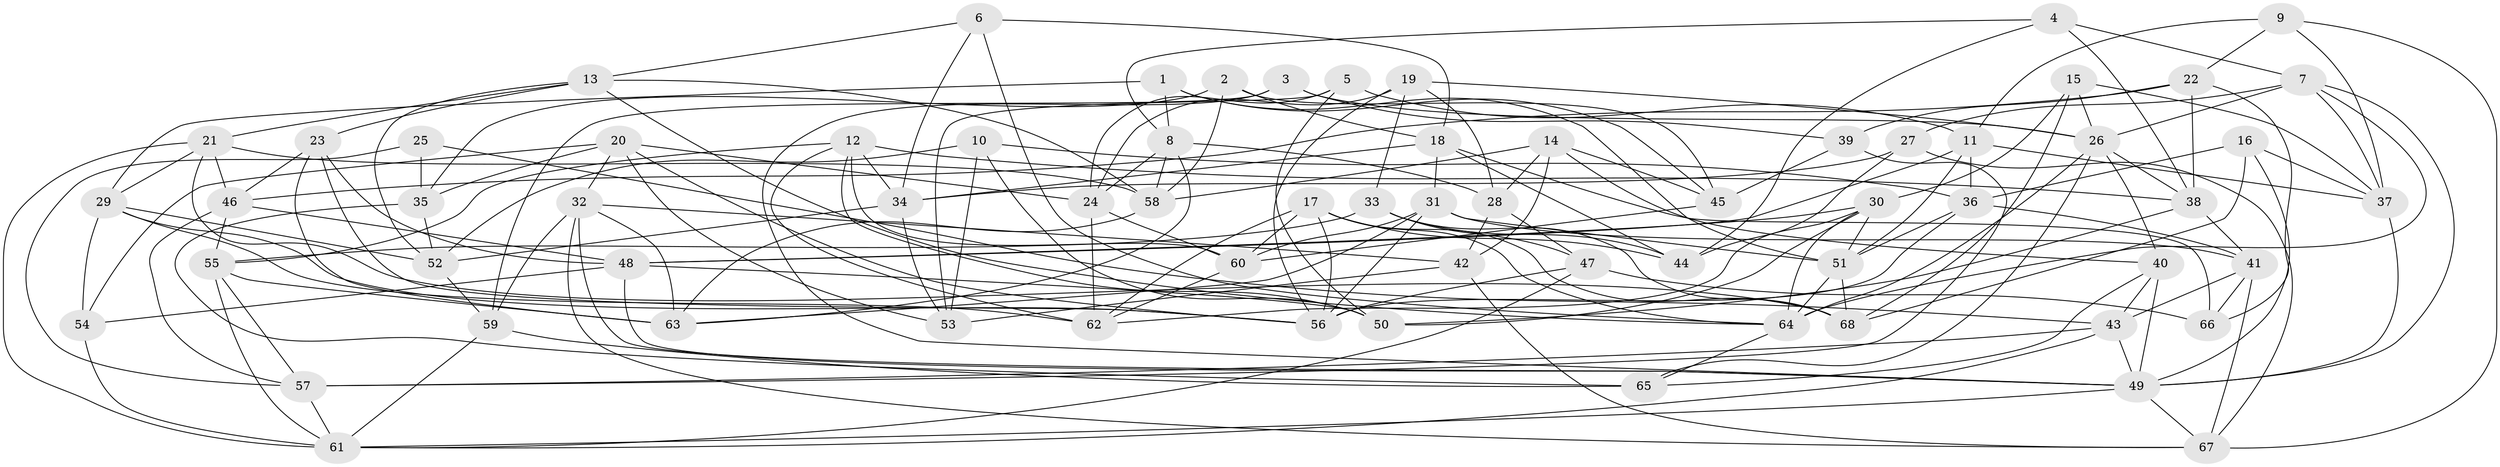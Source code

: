 // original degree distribution, {4: 1.0}
// Generated by graph-tools (version 1.1) at 2025/03/03/09/25 03:03:00]
// undirected, 68 vertices, 188 edges
graph export_dot {
graph [start="1"]
  node [color=gray90,style=filled];
  1;
  2;
  3;
  4;
  5;
  6;
  7;
  8;
  9;
  10;
  11;
  12;
  13;
  14;
  15;
  16;
  17;
  18;
  19;
  20;
  21;
  22;
  23;
  24;
  25;
  26;
  27;
  28;
  29;
  30;
  31;
  32;
  33;
  34;
  35;
  36;
  37;
  38;
  39;
  40;
  41;
  42;
  43;
  44;
  45;
  46;
  47;
  48;
  49;
  50;
  51;
  52;
  53;
  54;
  55;
  56;
  57;
  58;
  59;
  60;
  61;
  62;
  63;
  64;
  65;
  66;
  67;
  68;
  1 -- 8 [weight=1.0];
  1 -- 29 [weight=1.0];
  1 -- 45 [weight=1.0];
  1 -- 51 [weight=1.0];
  2 -- 18 [weight=1.0];
  2 -- 35 [weight=1.0];
  2 -- 45 [weight=1.0];
  2 -- 58 [weight=1.0];
  3 -- 26 [weight=1.0];
  3 -- 39 [weight=1.0];
  3 -- 49 [weight=1.0];
  3 -- 59 [weight=1.0];
  4 -- 7 [weight=1.0];
  4 -- 8 [weight=1.0];
  4 -- 38 [weight=1.0];
  4 -- 44 [weight=1.0];
  5 -- 11 [weight=1.0];
  5 -- 24 [weight=1.0];
  5 -- 50 [weight=1.0];
  5 -- 53 [weight=1.0];
  6 -- 13 [weight=1.0];
  6 -- 18 [weight=1.0];
  6 -- 34 [weight=1.0];
  6 -- 64 [weight=1.0];
  7 -- 26 [weight=1.0];
  7 -- 27 [weight=1.0];
  7 -- 37 [weight=1.0];
  7 -- 49 [weight=1.0];
  7 -- 64 [weight=1.0];
  8 -- 24 [weight=1.0];
  8 -- 28 [weight=1.0];
  8 -- 58 [weight=1.0];
  8 -- 63 [weight=1.0];
  9 -- 11 [weight=1.0];
  9 -- 22 [weight=1.0];
  9 -- 37 [weight=1.0];
  9 -- 67 [weight=1.0];
  10 -- 36 [weight=1.0];
  10 -- 50 [weight=1.0];
  10 -- 52 [weight=1.0];
  10 -- 53 [weight=1.0];
  11 -- 36 [weight=1.0];
  11 -- 37 [weight=1.0];
  11 -- 48 [weight=1.0];
  11 -- 51 [weight=1.0];
  12 -- 34 [weight=1.0];
  12 -- 38 [weight=1.0];
  12 -- 50 [weight=1.0];
  12 -- 55 [weight=1.0];
  12 -- 60 [weight=1.0];
  12 -- 62 [weight=1.0];
  13 -- 21 [weight=1.0];
  13 -- 23 [weight=1.0];
  13 -- 52 [weight=1.0];
  13 -- 58 [weight=1.0];
  13 -- 64 [weight=1.0];
  14 -- 28 [weight=1.0];
  14 -- 40 [weight=2.0];
  14 -- 42 [weight=1.0];
  14 -- 45 [weight=1.0];
  14 -- 58 [weight=1.0];
  15 -- 26 [weight=1.0];
  15 -- 30 [weight=1.0];
  15 -- 37 [weight=1.0];
  15 -- 68 [weight=1.0];
  16 -- 36 [weight=1.0];
  16 -- 37 [weight=1.0];
  16 -- 49 [weight=1.0];
  16 -- 68 [weight=1.0];
  17 -- 44 [weight=1.0];
  17 -- 56 [weight=1.0];
  17 -- 60 [weight=1.0];
  17 -- 62 [weight=1.0];
  17 -- 64 [weight=1.0];
  17 -- 68 [weight=1.0];
  18 -- 31 [weight=1.0];
  18 -- 34 [weight=1.0];
  18 -- 44 [weight=1.0];
  18 -- 66 [weight=1.0];
  19 -- 24 [weight=1.0];
  19 -- 26 [weight=2.0];
  19 -- 28 [weight=1.0];
  19 -- 33 [weight=1.0];
  19 -- 56 [weight=1.0];
  20 -- 24 [weight=1.0];
  20 -- 32 [weight=1.0];
  20 -- 35 [weight=1.0];
  20 -- 53 [weight=1.0];
  20 -- 54 [weight=1.0];
  20 -- 56 [weight=1.0];
  21 -- 29 [weight=1.0];
  21 -- 46 [weight=1.0];
  21 -- 58 [weight=1.0];
  21 -- 61 [weight=1.0];
  21 -- 68 [weight=1.0];
  22 -- 38 [weight=1.0];
  22 -- 39 [weight=2.0];
  22 -- 46 [weight=1.0];
  22 -- 66 [weight=1.0];
  23 -- 46 [weight=1.0];
  23 -- 48 [weight=2.0];
  23 -- 56 [weight=1.0];
  23 -- 63 [weight=1.0];
  24 -- 60 [weight=1.0];
  24 -- 62 [weight=1.0];
  25 -- 35 [weight=2.0];
  25 -- 43 [weight=1.0];
  25 -- 57 [weight=1.0];
  26 -- 38 [weight=1.0];
  26 -- 40 [weight=1.0];
  26 -- 64 [weight=2.0];
  26 -- 65 [weight=1.0];
  27 -- 34 [weight=1.0];
  27 -- 44 [weight=1.0];
  27 -- 67 [weight=1.0];
  28 -- 42 [weight=1.0];
  28 -- 47 [weight=2.0];
  29 -- 52 [weight=1.0];
  29 -- 54 [weight=1.0];
  29 -- 56 [weight=1.0];
  29 -- 62 [weight=1.0];
  30 -- 48 [weight=1.0];
  30 -- 50 [weight=1.0];
  30 -- 51 [weight=1.0];
  30 -- 62 [weight=1.0];
  30 -- 64 [weight=1.0];
  31 -- 41 [weight=1.0];
  31 -- 51 [weight=1.0];
  31 -- 56 [weight=1.0];
  31 -- 60 [weight=1.0];
  31 -- 63 [weight=1.0];
  32 -- 42 [weight=1.0];
  32 -- 49 [weight=1.0];
  32 -- 59 [weight=1.0];
  32 -- 63 [weight=1.0];
  32 -- 67 [weight=1.0];
  33 -- 44 [weight=2.0];
  33 -- 47 [weight=1.0];
  33 -- 55 [weight=1.0];
  33 -- 68 [weight=1.0];
  34 -- 52 [weight=1.0];
  34 -- 53 [weight=1.0];
  35 -- 52 [weight=1.0];
  35 -- 65 [weight=1.0];
  36 -- 41 [weight=1.0];
  36 -- 51 [weight=1.0];
  36 -- 56 [weight=1.0];
  37 -- 49 [weight=1.0];
  38 -- 41 [weight=1.0];
  38 -- 50 [weight=1.0];
  39 -- 45 [weight=2.0];
  39 -- 57 [weight=1.0];
  40 -- 43 [weight=1.0];
  40 -- 49 [weight=1.0];
  40 -- 65 [weight=1.0];
  41 -- 43 [weight=1.0];
  41 -- 66 [weight=1.0];
  41 -- 67 [weight=1.0];
  42 -- 53 [weight=2.0];
  42 -- 67 [weight=1.0];
  43 -- 49 [weight=1.0];
  43 -- 57 [weight=1.0];
  43 -- 61 [weight=1.0];
  45 -- 60 [weight=1.0];
  46 -- 48 [weight=1.0];
  46 -- 55 [weight=1.0];
  46 -- 57 [weight=1.0];
  47 -- 56 [weight=1.0];
  47 -- 61 [weight=1.0];
  47 -- 66 [weight=1.0];
  48 -- 49 [weight=1.0];
  48 -- 50 [weight=1.0];
  48 -- 54 [weight=1.0];
  49 -- 61 [weight=1.0];
  49 -- 67 [weight=1.0];
  51 -- 64 [weight=2.0];
  51 -- 68 [weight=1.0];
  52 -- 59 [weight=1.0];
  54 -- 61 [weight=1.0];
  55 -- 57 [weight=1.0];
  55 -- 61 [weight=1.0];
  55 -- 63 [weight=1.0];
  57 -- 61 [weight=1.0];
  58 -- 63 [weight=1.0];
  59 -- 61 [weight=1.0];
  59 -- 65 [weight=2.0];
  60 -- 62 [weight=1.0];
  64 -- 65 [weight=1.0];
}
